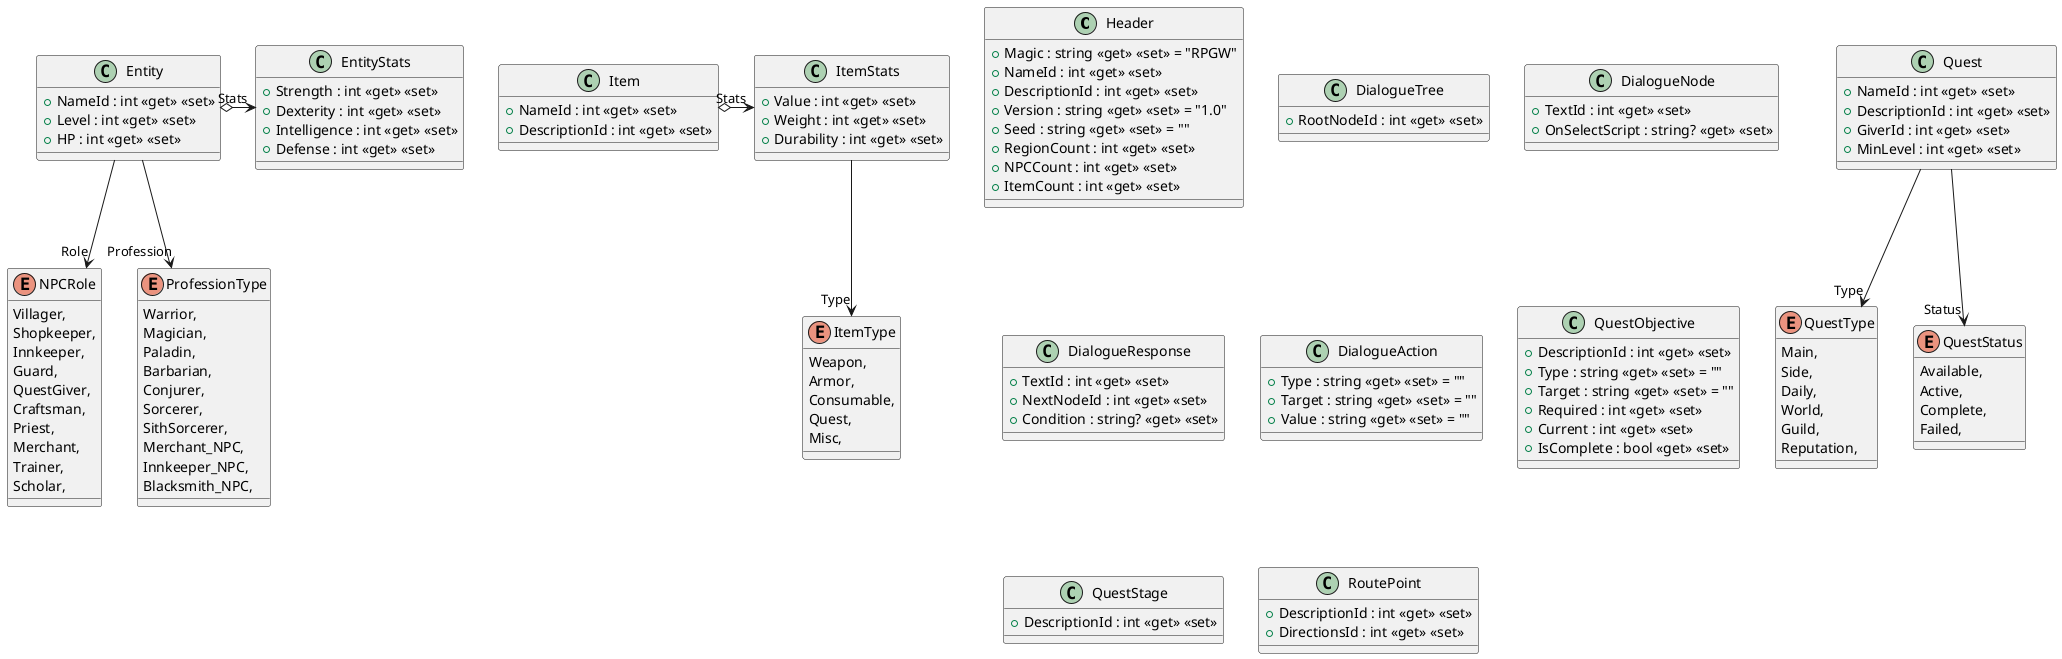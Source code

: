 @startuml
class Header {
    + Magic : string <<get>> <<set>> = "RPGW"
    + NameId : int <<get>> <<set>>
    + DescriptionId : int <<get>> <<set>>
    + Version : string <<get>> <<set>> = "1.0"
    + Seed : string <<get>> <<set>> = ""
    + RegionCount : int <<get>> <<set>>
    + NPCCount : int <<get>> <<set>>
    + ItemCount : int <<get>> <<set>>
}
enum NPCRole {
    Villager,
    Shopkeeper,
    Innkeeper,
    Guard,
    QuestGiver,
    Craftsman,
    Priest,
    Merchant,
    Trainer,
    Scholar,
}
class Entity {
    + NameId : int <<get>> <<set>>
    + Level : int <<get>> <<set>>
    + HP : int <<get>> <<set>>
}
enum ProfessionType {
    Warrior,
    Magician,
    Paladin,
    Barbarian,
    Conjurer,
    Sorcerer,
    SithSorcerer,
    Merchant_NPC,
    Innkeeper_NPC,
    Blacksmith_NPC,
}
class DialogueTree {
    + RootNodeId : int <<get>> <<set>>
}
class DialogueNode {
    + TextId : int <<get>> <<set>>
    + OnSelectScript : string? <<get>> <<set>>
}
class DialogueResponse {
    + TextId : int <<get>> <<set>>
    + NextNodeId : int <<get>> <<set>>
    + Condition : string? <<get>> <<set>>
}
class DialogueAction {
    + Type : string <<get>> <<set>> = ""
    + Target : string <<get>> <<set>> = ""
    + Value : string <<get>> <<set>> = ""
}
class Quest {
    + NameId : int <<get>> <<set>>
    + DescriptionId : int <<get>> <<set>>
    + GiverId : int <<get>> <<set>>
    + MinLevel : int <<get>> <<set>>
}
class QuestObjective {
    + DescriptionId : int <<get>> <<set>>
    + Type : string <<get>> <<set>> = ""
    + Target : string <<get>> <<set>> = ""
    + Required : int <<get>> <<set>>
    + Current : int <<get>> <<set>>
    + IsComplete : bool <<get>> <<set>>
}
class QuestStage {
    + DescriptionId : int <<get>> <<set>>
}
enum QuestType {
    Main,
    Side,
    Daily,
    World,
    Guild,
    Reputation,
}
enum QuestStatus {
    Available,
    Active,
    Complete,
    Failed,
}
class Item {
    + NameId : int <<get>> <<set>>
    + DescriptionId : int <<get>> <<set>>
}
class RoutePoint {
    + DescriptionId : int <<get>> <<set>>
    + DirectionsId : int <<get>> <<set>>
}
class EntityStats {
    + Strength : int <<get>> <<set>>
    + Dexterity : int <<get>> <<set>>
    + Intelligence : int <<get>> <<set>>
    + Defense : int <<get>> <<set>>
}
class ItemStats {
    + Value : int <<get>> <<set>>
    + Weight : int <<get>> <<set>>
    + Durability : int <<get>> <<set>>
}
enum ItemType {
    Weapon,
    Armor,
    Consumable,
    Quest,
    Misc,
}



Entity --> "Role" NPCRole
Entity --> "Profession" ProfessionType
Entity o-> "Stats" EntityStats













Quest --> "Type" QuestType
Quest --> "Status" QuestStatus











Item o-> "Stats" ItemStats

ItemStats --> "Type" ItemType
@enduml
